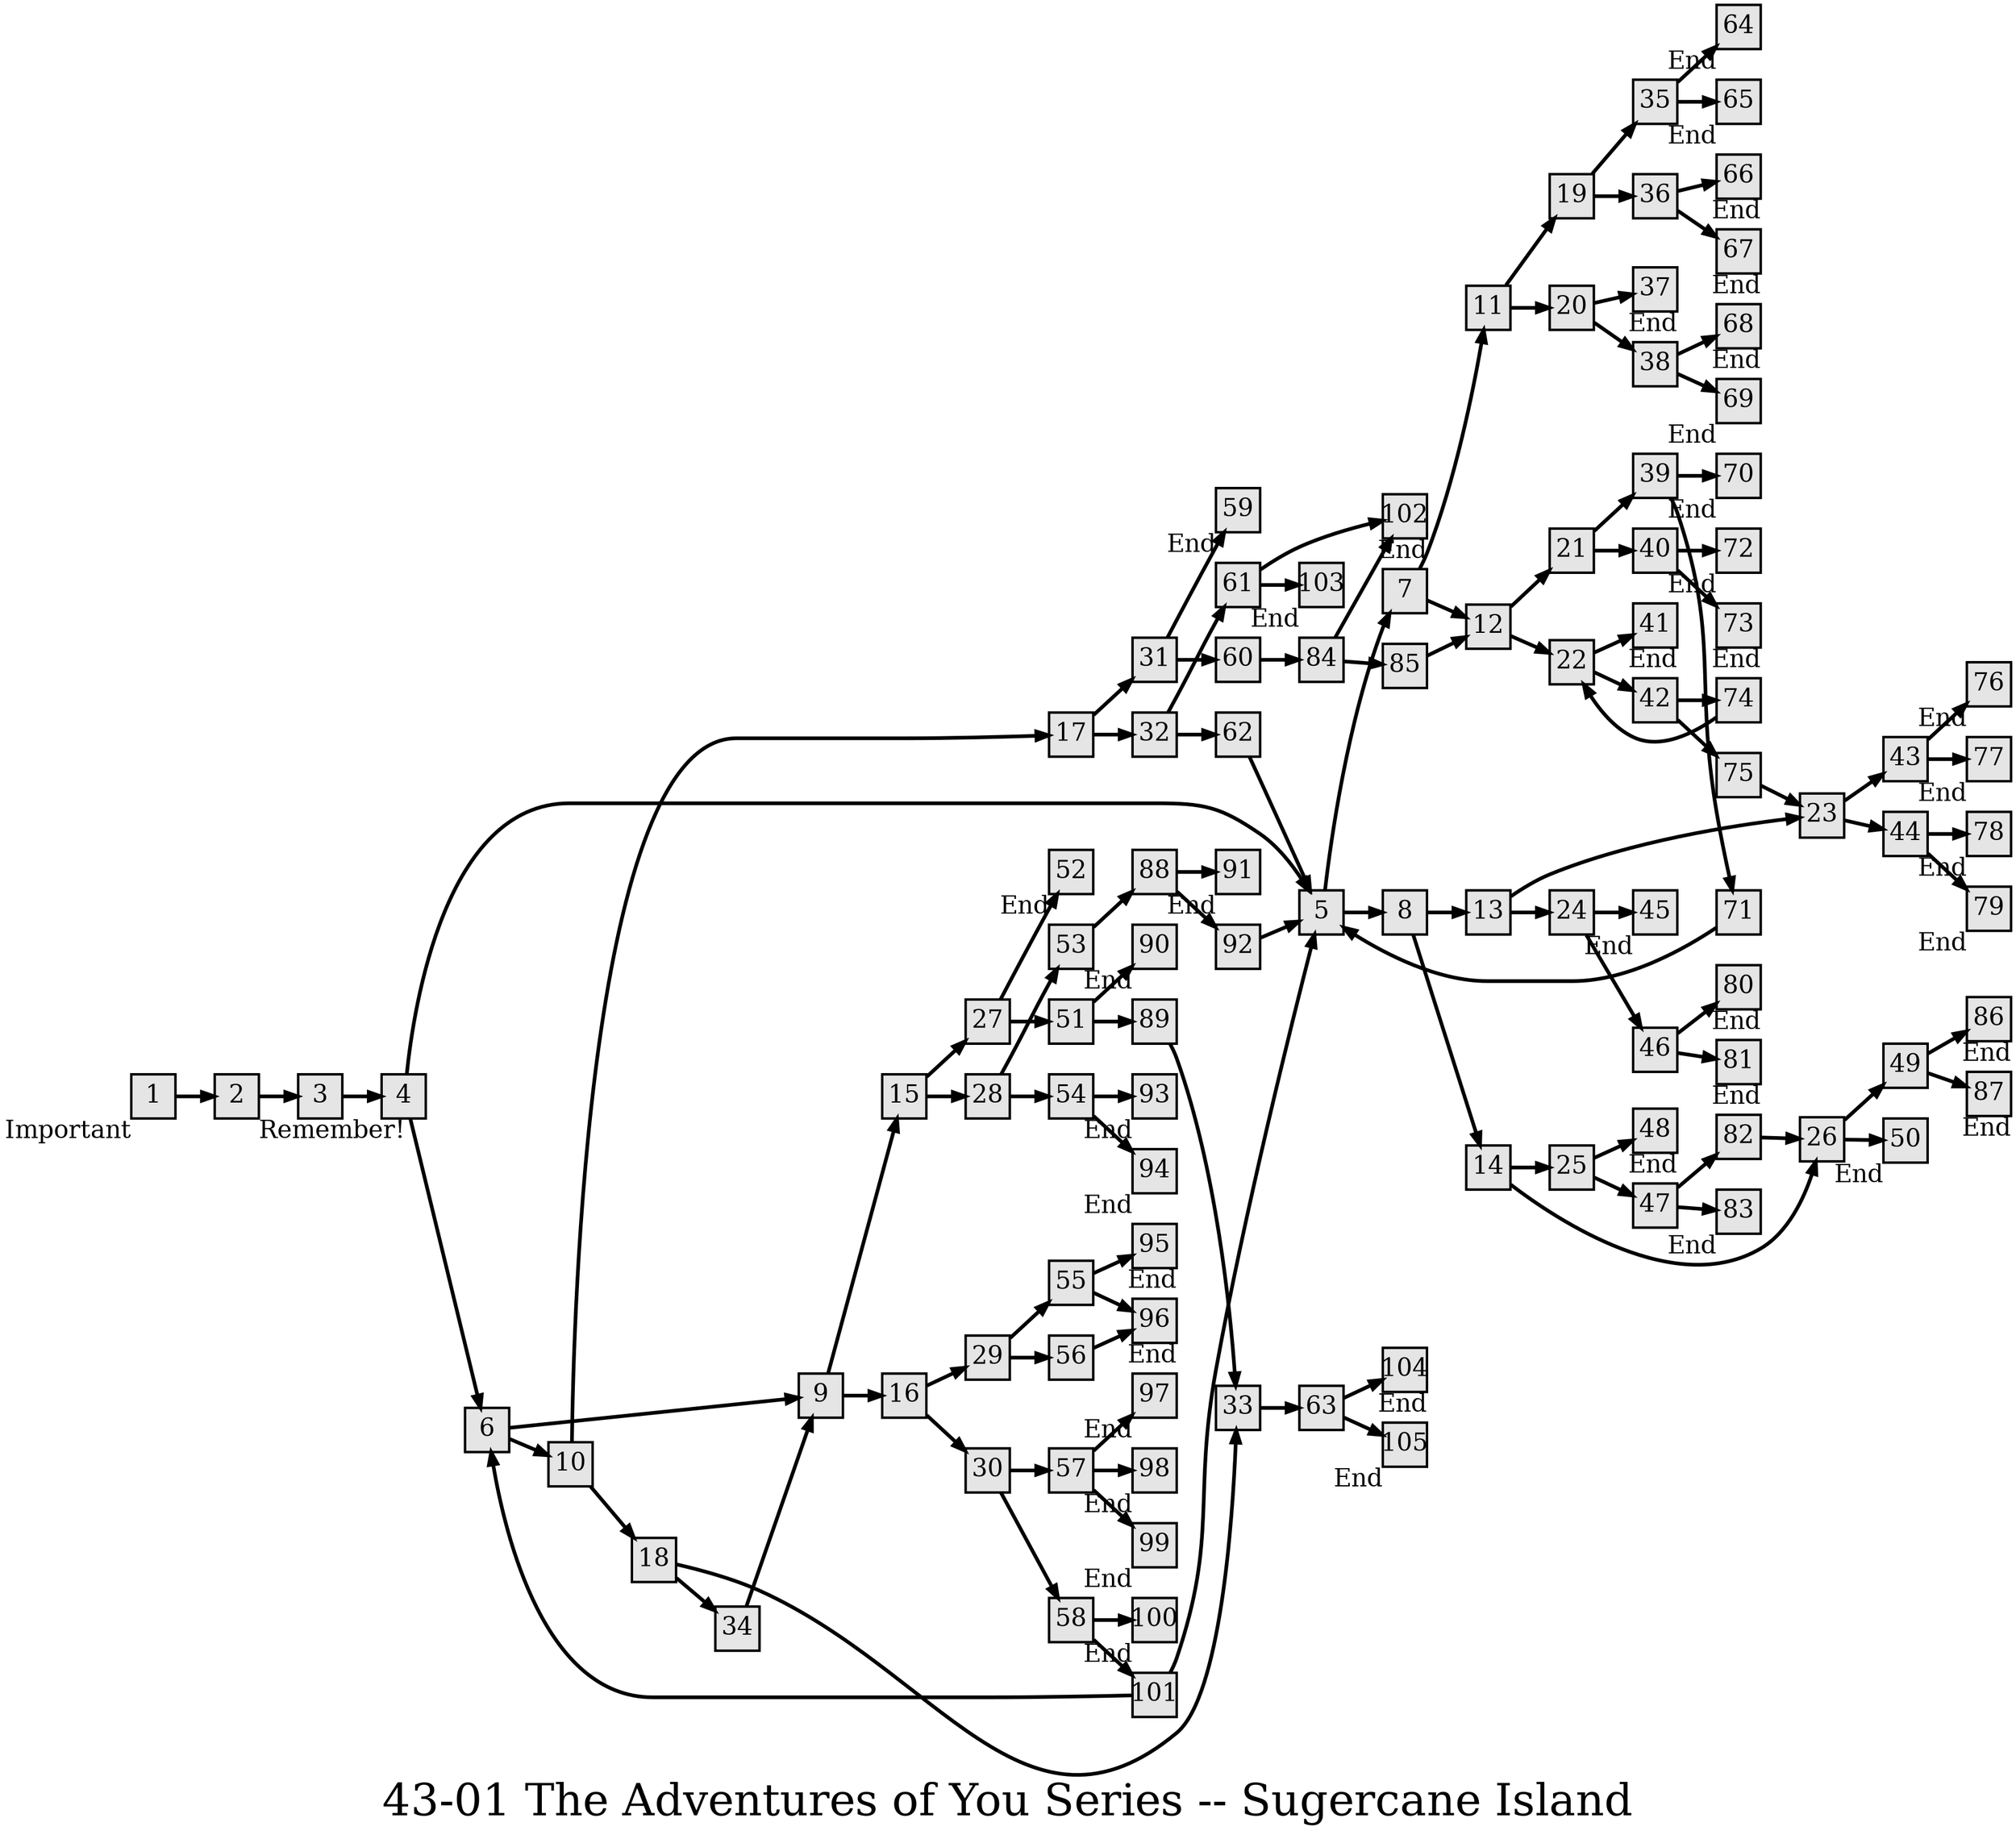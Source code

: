 digraph g{
  graph [ label="43-01 The Adventures of You Series -- Sugercane Island" rankdir=LR, ordering=out, fontsize=36, nodesep="0.35", ranksep="0.45"];
  node  [shape=rect, penwidth=2, fontsize=20, style=filled, fillcolor=grey90, margin="0,0", labelfloat=true, regular=true, fixedsize=true];
  edge  [labelfloat=true, penwidth=3, fontsize=12];

  1	[ xlabel="Important" ];
  1 -> 2;
  2	[ xlabel="Remember!" ];
  2 -> 3;
  3 -> 4;
  4 -> 5;
  4 -> 6;
  5 -> 7;
  5 -> 8;
  6 -> 9;
  6 -> 10;
  7 -> 11;
  7 -> 12;
  8 -> 13;
  8 -> 14;
  9 -> 15;
  9 -> 16;
  10 -> 17;
  10 -> 18;
  11 -> 19;
  11 -> 20;
  12 -> 21;
  12 -> 22;
  13 -> 23;
  13 -> 24;
  14 -> 25;
  14 -> 26;
  15 -> 27;
  15 -> 28;
  16 -> 29;
  16 -> 30;
  17 -> 31;
  17 -> 32;
  18 -> 33;
  18 -> 34;
  19 -> 35;
  19 -> 36;
  20 -> 37;
  20 -> 38;
  21 -> 39;
  21 -> 40;
  22 -> 41;
  22 -> 42;
  23 -> 43;
  23 -> 44;
  24 -> 45;
  24 -> 46;
  25 -> 47;
  25 -> 48;
  26 -> 49;
  26 -> 50;
  27 -> 51;
  27 -> 52;
  28 -> 53;
  28 -> 54;
  29 -> 55;
  29 -> 56;
  30 -> 57;
  30 -> 58;
  31 -> 59;
  31 -> 60;
  32 -> 61;
  32 -> 62;
  33 -> 63;
  34 -> 9;
  35 -> 64;
  35 -> 65;
  36 -> 66;
  36 -> 67;
  37	[ xlabel="End" ];
  38 -> 68;
  38 -> 69;
  39 -> 70;
  39 -> 71;
  40 -> 72;
  40 -> 73;
  41	[ xlabel="End" ];
  42 -> 74;
  42 -> 75;
  43 -> 76;
  43 -> 77;
  44 -> 78;
  44 -> 79;
  45	[ xlabel="End" ];
  46 -> 80;
  46 -> 81;
  47 -> 82;
  47 -> 83;
  48	[ xlabel="End" ];
  49 -> 86;
  49 -> 87;
  50	[ xlabel="End" ];
  51 -> 89;
  51 -> 90;
  52	[ xlabel="End" ];
  53 -> 88;
  54 -> 93;
  54 -> 94;
  55 -> 95;
  55 -> 96;
  56 -> 96;
  57 -> 97;
  57 -> 98;
  57 -> 99;
  58 -> 100;
  58 -> 101;
  59	[ xlabel="End" ];
  60 -> 84;
  61 -> 102;
  61 -> 103;
  62 -> 5;
  63 -> 104;
  63 -> 105;
  64	[ xlabel="End" ];
  65	[ xlabel="End" ];
  66	[ xlabel="End" ];
  67	[ xlabel="End" ];
  68	[ xlabel="End" ];
  69	[ xlabel="End" ];
  70	[ xlabel="End" ];
  71 -> 5;
  72	[ xlabel="End" ];
  73	[ xlabel="End" ];
  74 -> 22;
  75 -> 23;
  76	[ xlabel="End" ];
  77	[ xlabel="End" ];
  78	[ xlabel="End" ];
  79	[ xlabel="End" ];
  80	[ xlabel="End" ];
  81	[ xlabel="End" ];
  82 -> 26;
  83	[ xlabel="End" ];
  84 -> 102;
  84 -> 85;
  85 -> 12;
  86	[ xlabel="End" ];
  87	[ xlabel="End" ];
  88 -> 91;
  88 -> 92;
  89 -> 33;
  90	[ xlabel="End" ];
  91	[ xlabel="End" ];
  92 -> 5;
  93	[ xlabel="End" ];
  94	[ xlabel="End" ];
  95	[ xlabel="End" ];
  96	[ xlabel="End" ];
  97	[ xlabel="End" ];
  98	[ xlabel="End" ];
  99	[ xlabel="End" ];
  100	[ xlabel="End" ];
  101 -> 5;
  101 -> 6;
  102	[ xlabel="End" ];
  103	[ xlabel="End" ];
  104	[ xlabel="End" ];
  105	[ xlabel="End" ];
}

